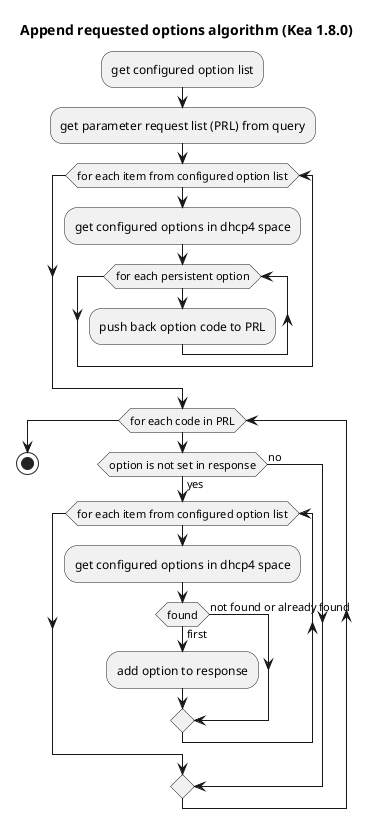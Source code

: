 @startuml

Title Append requested options algorithm (Kea 1.8.0)

:get configured option list;

:get parameter request list (PRL) from query;

while (for each item from configured option list)
  :get configured options in dhcp4 space;
  while (for each persistent option)
    :push back option code to PRL;
  endwhile
endwhile

while (for each code in PRL)
  if (option is not set in response) then (yes)
    while (for each item from configured option list)
      :get configured options in dhcp4 space;
      if (found) then (first)
        :add option to response;
      else (not found or already found)
      endif
    endwhile
  else (no)
  endif
endwhile
->done;
stop

@enduml
